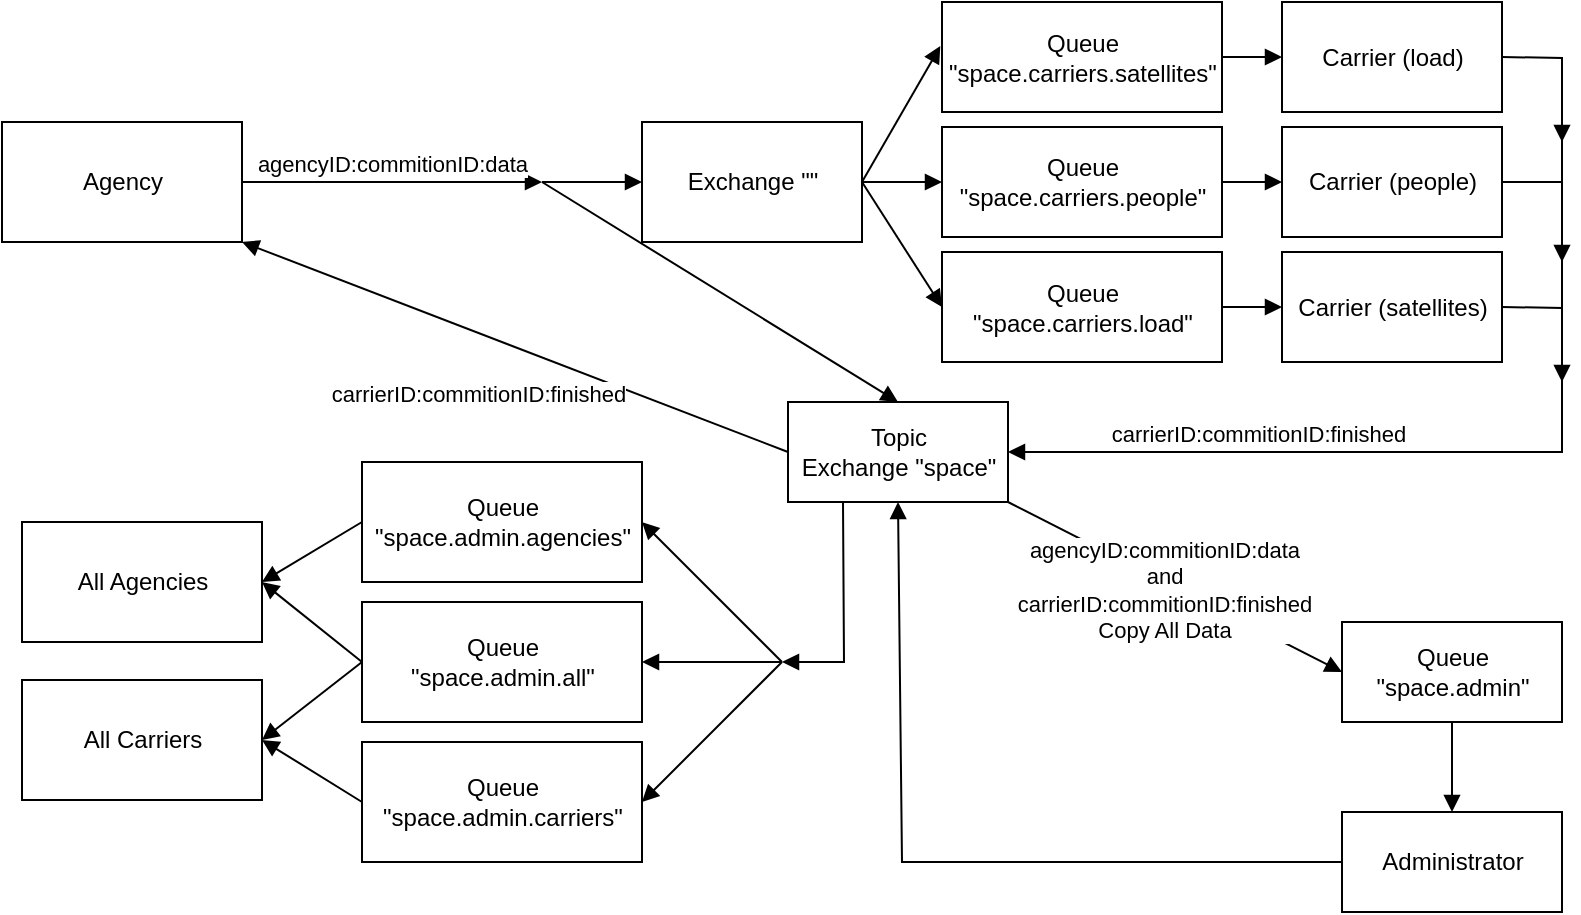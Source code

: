 <mxfile version="20.6.0" type="device"><diagram id="A9FLRRTOTFlZqU8HtOQa" name="Strona-1"><mxGraphModel dx="865" dy="456" grid="1" gridSize="10" guides="1" tooltips="1" connect="1" arrows="1" fold="1" page="1" pageScale="1" pageWidth="827" pageHeight="1169" math="0" shadow="0"><root><mxCell id="0"/><mxCell id="1" parent="0"/><mxCell id="FiWMldgGLEEqXE_vTErs-1" value="Agency" style="html=1;" vertex="1" parent="1"><mxGeometry x="20" y="150" width="120" height="60" as="geometry"/></mxCell><mxCell id="FiWMldgGLEEqXE_vTErs-2" value="Carrier (people)" style="html=1;" vertex="1" parent="1"><mxGeometry x="660" y="152.5" width="110" height="55" as="geometry"/></mxCell><mxCell id="FiWMldgGLEEqXE_vTErs-3" value="Exchange &quot;&quot;" style="html=1;" vertex="1" parent="1"><mxGeometry x="340" y="150" width="110" height="60" as="geometry"/></mxCell><mxCell id="FiWMldgGLEEqXE_vTErs-9" value="Queue&lt;br&gt;&quot;space.carriers.load&quot;" style="html=1;" vertex="1" parent="1"><mxGeometry x="490" y="215" width="140" height="55" as="geometry"/></mxCell><mxCell id="FiWMldgGLEEqXE_vTErs-10" value="" style="html=1;verticalAlign=bottom;endArrow=block;rounded=0;exitX=1;exitY=0.5;exitDx=0;exitDy=0;entryX=-0.006;entryY=0.401;entryDx=0;entryDy=0;entryPerimeter=0;" edge="1" parent="1" source="FiWMldgGLEEqXE_vTErs-3" target="FiWMldgGLEEqXE_vTErs-60"><mxGeometry width="80" relative="1" as="geometry"><mxPoint x="220" y="225" as="sourcePoint"/><mxPoint x="490" y="117.5" as="targetPoint"/></mxGeometry></mxCell><mxCell id="FiWMldgGLEEqXE_vTErs-11" value="" style="html=1;verticalAlign=bottom;endArrow=block;rounded=0;exitX=1;exitY=0.5;exitDx=0;exitDy=0;entryX=0;entryY=0.5;entryDx=0;entryDy=0;" edge="1" parent="1" source="FiWMldgGLEEqXE_vTErs-3" target="FiWMldgGLEEqXE_vTErs-59"><mxGeometry width="80" relative="1" as="geometry"><mxPoint x="410" y="185" as="sourcePoint"/><mxPoint x="490" y="180" as="targetPoint"/></mxGeometry></mxCell><mxCell id="FiWMldgGLEEqXE_vTErs-12" value="" style="html=1;verticalAlign=bottom;endArrow=block;rounded=0;exitX=1;exitY=0.5;exitDx=0;exitDy=0;entryX=0;entryY=0.5;entryDx=0;entryDy=0;" edge="1" parent="1" source="FiWMldgGLEEqXE_vTErs-3" target="FiWMldgGLEEqXE_vTErs-9"><mxGeometry width="80" relative="1" as="geometry"><mxPoint x="420" y="195" as="sourcePoint"/><mxPoint x="510" y="135" as="targetPoint"/></mxGeometry></mxCell><mxCell id="FiWMldgGLEEqXE_vTErs-13" value="" style="html=1;verticalAlign=bottom;endArrow=block;rounded=0;entryX=0;entryY=0.5;entryDx=0;entryDy=0;exitX=1;exitY=0.5;exitDx=0;exitDy=0;" edge="1" parent="1" source="FiWMldgGLEEqXE_vTErs-59" target="FiWMldgGLEEqXE_vTErs-2"><mxGeometry width="80" relative="1" as="geometry"><mxPoint x="630" y="180" as="sourcePoint"/><mxPoint x="500" y="195" as="targetPoint"/></mxGeometry></mxCell><mxCell id="FiWMldgGLEEqXE_vTErs-14" value="Carrier (load)" style="html=1;" vertex="1" parent="1"><mxGeometry x="660" y="90" width="110" height="55" as="geometry"/></mxCell><mxCell id="FiWMldgGLEEqXE_vTErs-15" value="Carrier (satellites)" style="html=1;" vertex="1" parent="1"><mxGeometry x="660" y="215" width="110" height="55" as="geometry"/></mxCell><mxCell id="FiWMldgGLEEqXE_vTErs-16" value="" style="html=1;verticalAlign=bottom;endArrow=block;rounded=0;entryX=0;entryY=0.5;entryDx=0;entryDy=0;exitX=1;exitY=0.5;exitDx=0;exitDy=0;" edge="1" parent="1" source="FiWMldgGLEEqXE_vTErs-9" target="FiWMldgGLEEqXE_vTErs-15"><mxGeometry width="80" relative="1" as="geometry"><mxPoint x="640" y="195" as="sourcePoint"/><mxPoint x="670" y="195" as="targetPoint"/></mxGeometry></mxCell><mxCell id="FiWMldgGLEEqXE_vTErs-17" value="" style="html=1;verticalAlign=bottom;endArrow=block;rounded=0;entryX=0;entryY=0.5;entryDx=0;entryDy=0;exitX=1;exitY=0.5;exitDx=0;exitDy=0;" edge="1" parent="1" source="FiWMldgGLEEqXE_vTErs-60" target="FiWMldgGLEEqXE_vTErs-14"><mxGeometry width="80" relative="1" as="geometry"><mxPoint x="630" y="117.5" as="sourcePoint"/><mxPoint x="680" y="205" as="targetPoint"/></mxGeometry></mxCell><mxCell id="FiWMldgGLEEqXE_vTErs-20" value="agencyID:commitionID:data" style="html=1;verticalAlign=bottom;endArrow=block;rounded=0;exitX=1;exitY=0.5;exitDx=0;exitDy=0;" edge="1" parent="1" source="FiWMldgGLEEqXE_vTErs-1"><mxGeometry width="80" relative="1" as="geometry"><mxPoint x="120" y="165" as="sourcePoint"/><mxPoint x="290" y="180" as="targetPoint"/></mxGeometry></mxCell><mxCell id="FiWMldgGLEEqXE_vTErs-26" value="carrierID:commitionID:finished" style="html=1;verticalAlign=bottom;endArrow=block;rounded=0;entryX=1;entryY=0.5;entryDx=0;entryDy=0;" edge="1" parent="1" target="FiWMldgGLEEqXE_vTErs-35"><mxGeometry x="0.47" width="80" relative="1" as="geometry"><mxPoint x="800" y="120" as="sourcePoint"/><mxPoint x="600" y="320" as="targetPoint"/><Array as="points"><mxPoint x="800" y="315"/></Array><mxPoint as="offset"/></mxGeometry></mxCell><mxCell id="FiWMldgGLEEqXE_vTErs-32" value="" style="html=1;verticalAlign=bottom;endArrow=block;rounded=0;exitX=1;exitY=0.5;exitDx=0;exitDy=0;" edge="1" parent="1" source="FiWMldgGLEEqXE_vTErs-2"><mxGeometry width="80" relative="1" as="geometry"><mxPoint x="410" y="195" as="sourcePoint"/><mxPoint x="800" y="220" as="targetPoint"/><Array as="points"><mxPoint x="800" y="180"/></Array></mxGeometry></mxCell><mxCell id="FiWMldgGLEEqXE_vTErs-33" value="" style="html=1;verticalAlign=bottom;endArrow=block;rounded=0;exitX=1;exitY=0.5;exitDx=0;exitDy=0;" edge="1" parent="1" source="FiWMldgGLEEqXE_vTErs-14"><mxGeometry width="80" relative="1" as="geometry"><mxPoint x="780" y="195" as="sourcePoint"/><mxPoint x="800" y="160" as="targetPoint"/><Array as="points"><mxPoint x="800" y="118"/></Array></mxGeometry></mxCell><mxCell id="FiWMldgGLEEqXE_vTErs-34" value="" style="html=1;verticalAlign=bottom;endArrow=block;rounded=0;exitX=1;exitY=0.5;exitDx=0;exitDy=0;" edge="1" parent="1" source="FiWMldgGLEEqXE_vTErs-15"><mxGeometry width="80" relative="1" as="geometry"><mxPoint x="780" y="250" as="sourcePoint"/><mxPoint x="800" y="280" as="targetPoint"/><Array as="points"><mxPoint x="800" y="243"/></Array></mxGeometry></mxCell><mxCell id="FiWMldgGLEEqXE_vTErs-35" value="Topic&lt;br&gt;Exchange &quot;space&quot;" style="html=1;" vertex="1" parent="1"><mxGeometry x="413" y="290" width="110" height="50" as="geometry"/></mxCell><mxCell id="FiWMldgGLEEqXE_vTErs-39" value="carrierID:commitionID:finished" style="html=1;verticalAlign=bottom;endArrow=block;rounded=0;exitX=0;exitY=0.5;exitDx=0;exitDy=0;entryX=1;entryY=1;entryDx=0;entryDy=0;" edge="1" parent="1" source="FiWMldgGLEEqXE_vTErs-35" target="FiWMldgGLEEqXE_vTErs-1"><mxGeometry x="0.036" y="37" width="80" relative="1" as="geometry"><mxPoint x="130" y="175" as="sourcePoint"/><mxPoint x="120" y="190" as="targetPoint"/><mxPoint as="offset"/></mxGeometry></mxCell><mxCell id="FiWMldgGLEEqXE_vTErs-41" value="agencyID:commitionID:data&lt;br&gt;and&lt;br&gt;carrierID:commitionID:finished&lt;br&gt;Copy All Data" style="html=1;verticalAlign=bottom;endArrow=block;rounded=0;exitX=1;exitY=1;exitDx=0;exitDy=0;entryX=0;entryY=0.5;entryDx=0;entryDy=0;" edge="1" parent="1" source="FiWMldgGLEEqXE_vTErs-35" target="FiWMldgGLEEqXE_vTErs-46"><mxGeometry x="0.1" y="-30" width="80" relative="1" as="geometry"><mxPoint x="300" y="325" as="sourcePoint"/><mxPoint x="560" y="460" as="targetPoint"/><mxPoint as="offset"/></mxGeometry></mxCell><mxCell id="FiWMldgGLEEqXE_vTErs-42" value="" style="html=1;verticalAlign=bottom;endArrow=block;rounded=0;entryX=0.5;entryY=0;entryDx=0;entryDy=0;" edge="1" parent="1" target="FiWMldgGLEEqXE_vTErs-35"><mxGeometry width="80" relative="1" as="geometry"><mxPoint x="290" y="180" as="sourcePoint"/><mxPoint x="500" y="235" as="targetPoint"/></mxGeometry></mxCell><mxCell id="FiWMldgGLEEqXE_vTErs-43" value="" style="html=1;verticalAlign=bottom;endArrow=block;rounded=0;entryX=0;entryY=0.5;entryDx=0;entryDy=0;" edge="1" parent="1" target="FiWMldgGLEEqXE_vTErs-3"><mxGeometry width="80" relative="1" as="geometry"><mxPoint x="290" y="180" as="sourcePoint"/><mxPoint x="355" y="300" as="targetPoint"/></mxGeometry></mxCell><mxCell id="FiWMldgGLEEqXE_vTErs-46" value="Queue&lt;br&gt;&quot;space.admin&quot;" style="html=1;" vertex="1" parent="1"><mxGeometry x="690" y="400" width="110" height="50" as="geometry"/></mxCell><mxCell id="FiWMldgGLEEqXE_vTErs-48" value="Administrator" style="html=1;" vertex="1" parent="1"><mxGeometry x="690" y="495" width="110" height="50" as="geometry"/></mxCell><mxCell id="FiWMldgGLEEqXE_vTErs-49" value="" style="html=1;verticalAlign=bottom;endArrow=block;rounded=0;entryX=0.5;entryY=0;entryDx=0;entryDy=0;exitX=0.5;exitY=1;exitDx=0;exitDy=0;" edge="1" parent="1" source="FiWMldgGLEEqXE_vTErs-46" target="FiWMldgGLEEqXE_vTErs-48"><mxGeometry width="80" relative="1" as="geometry"><mxPoint x="760" y="210" as="sourcePoint"/><mxPoint x="790" y="210" as="targetPoint"/></mxGeometry></mxCell><mxCell id="FiWMldgGLEEqXE_vTErs-51" value="" style="html=1;verticalAlign=bottom;endArrow=block;rounded=0;entryX=0.5;entryY=1;entryDx=0;entryDy=0;exitX=0;exitY=0.5;exitDx=0;exitDy=0;" edge="1" parent="1" source="FiWMldgGLEEqXE_vTErs-48" target="FiWMldgGLEEqXE_vTErs-35"><mxGeometry width="80" relative="1" as="geometry"><mxPoint x="635" y="500" as="sourcePoint"/><mxPoint x="635" y="545" as="targetPoint"/><Array as="points"><mxPoint x="470" y="520"/></Array></mxGeometry></mxCell><mxCell id="FiWMldgGLEEqXE_vTErs-52" value="Queue&lt;br&gt;&quot;space.admin.carriers&quot;" style="html=1;" vertex="1" parent="1"><mxGeometry x="200" y="460" width="140" height="60" as="geometry"/></mxCell><mxCell id="FiWMldgGLEEqXE_vTErs-53" value="Queue&lt;br&gt;&quot;space.admin.agencies&quot;" style="html=1;" vertex="1" parent="1"><mxGeometry x="200" y="320" width="140" height="60" as="geometry"/></mxCell><mxCell id="FiWMldgGLEEqXE_vTErs-54" value="Queue&lt;br&gt;&quot;space.admin.all&quot;" style="html=1;" vertex="1" parent="1"><mxGeometry x="200" y="390" width="140" height="60" as="geometry"/></mxCell><mxCell id="FiWMldgGLEEqXE_vTErs-55" value="" style="html=1;verticalAlign=bottom;endArrow=block;rounded=0;entryX=1;entryY=0.5;entryDx=0;entryDy=0;" edge="1" parent="1" target="FiWMldgGLEEqXE_vTErs-53"><mxGeometry width="80" relative="1" as="geometry"><mxPoint x="410" y="420" as="sourcePoint"/><mxPoint x="500" y="190" as="targetPoint"/></mxGeometry></mxCell><mxCell id="FiWMldgGLEEqXE_vTErs-56" value="" style="html=1;verticalAlign=bottom;endArrow=block;rounded=0;entryX=1;entryY=0.5;entryDx=0;entryDy=0;" edge="1" parent="1" target="FiWMldgGLEEqXE_vTErs-52"><mxGeometry width="80" relative="1" as="geometry"><mxPoint x="410" y="420" as="sourcePoint"/><mxPoint x="390" y="370" as="targetPoint"/></mxGeometry></mxCell><mxCell id="FiWMldgGLEEqXE_vTErs-57" value="" style="html=1;verticalAlign=bottom;endArrow=block;rounded=0;entryX=1;entryY=0.5;entryDx=0;entryDy=0;" edge="1" parent="1" target="FiWMldgGLEEqXE_vTErs-54"><mxGeometry width="80" relative="1" as="geometry"><mxPoint x="410" y="420" as="sourcePoint"/><mxPoint x="350" y="500" as="targetPoint"/></mxGeometry></mxCell><mxCell id="FiWMldgGLEEqXE_vTErs-58" value="" style="html=1;verticalAlign=bottom;endArrow=block;rounded=0;exitX=0.25;exitY=1;exitDx=0;exitDy=0;" edge="1" parent="1" source="FiWMldgGLEEqXE_vTErs-35"><mxGeometry width="80" relative="1" as="geometry"><mxPoint x="430" y="350" as="sourcePoint"/><mxPoint x="410" y="420" as="targetPoint"/><Array as="points"><mxPoint x="441" y="420"/></Array></mxGeometry></mxCell><mxCell id="FiWMldgGLEEqXE_vTErs-59" value="Queue&lt;br&gt;&quot;space.carriers.people&quot;" style="html=1;" vertex="1" parent="1"><mxGeometry x="490" y="152.5" width="140" height="55" as="geometry"/></mxCell><mxCell id="FiWMldgGLEEqXE_vTErs-60" value="Queue&lt;br&gt;&quot;space.carriers.satellites&quot;" style="html=1;" vertex="1" parent="1"><mxGeometry x="490" y="90" width="140" height="55" as="geometry"/></mxCell><mxCell id="FiWMldgGLEEqXE_vTErs-64" value="All Agencies" style="html=1;" vertex="1" parent="1"><mxGeometry x="30" y="350" width="120" height="60" as="geometry"/></mxCell><mxCell id="FiWMldgGLEEqXE_vTErs-65" value="All Carriers" style="html=1;" vertex="1" parent="1"><mxGeometry x="30" y="429" width="120" height="60" as="geometry"/></mxCell><mxCell id="FiWMldgGLEEqXE_vTErs-66" value="" style="html=1;verticalAlign=bottom;endArrow=block;rounded=0;entryX=1;entryY=0.5;entryDx=0;entryDy=0;exitX=0;exitY=0.5;exitDx=0;exitDy=0;" edge="1" parent="1" source="FiWMldgGLEEqXE_vTErs-53" target="FiWMldgGLEEqXE_vTErs-64"><mxGeometry width="80" relative="1" as="geometry"><mxPoint x="420" y="430.0" as="sourcePoint"/><mxPoint x="350" y="360" as="targetPoint"/></mxGeometry></mxCell><mxCell id="FiWMldgGLEEqXE_vTErs-67" value="" style="html=1;verticalAlign=bottom;endArrow=block;rounded=0;entryX=1;entryY=0.5;entryDx=0;entryDy=0;exitX=0;exitY=0.5;exitDx=0;exitDy=0;" edge="1" parent="1" source="FiWMldgGLEEqXE_vTErs-54" target="FiWMldgGLEEqXE_vTErs-64"><mxGeometry width="80" relative="1" as="geometry"><mxPoint x="210" y="360" as="sourcePoint"/><mxPoint x="160" y="390" as="targetPoint"/></mxGeometry></mxCell><mxCell id="FiWMldgGLEEqXE_vTErs-68" value="" style="html=1;verticalAlign=bottom;endArrow=block;rounded=0;entryX=1;entryY=0.5;entryDx=0;entryDy=0;exitX=0;exitY=0.5;exitDx=0;exitDy=0;" edge="1" parent="1" source="FiWMldgGLEEqXE_vTErs-54" target="FiWMldgGLEEqXE_vTErs-65"><mxGeometry width="80" relative="1" as="geometry"><mxPoint x="210" y="430.0" as="sourcePoint"/><mxPoint x="160" y="390" as="targetPoint"/></mxGeometry></mxCell><mxCell id="FiWMldgGLEEqXE_vTErs-69" value="" style="html=1;verticalAlign=bottom;endArrow=block;rounded=0;exitX=0;exitY=0.5;exitDx=0;exitDy=0;entryX=1;entryY=0.5;entryDx=0;entryDy=0;" edge="1" parent="1" source="FiWMldgGLEEqXE_vTErs-52" target="FiWMldgGLEEqXE_vTErs-65"><mxGeometry width="80" relative="1" as="geometry"><mxPoint x="210" y="430.0" as="sourcePoint"/><mxPoint x="150" y="460" as="targetPoint"/></mxGeometry></mxCell></root></mxGraphModel></diagram></mxfile>